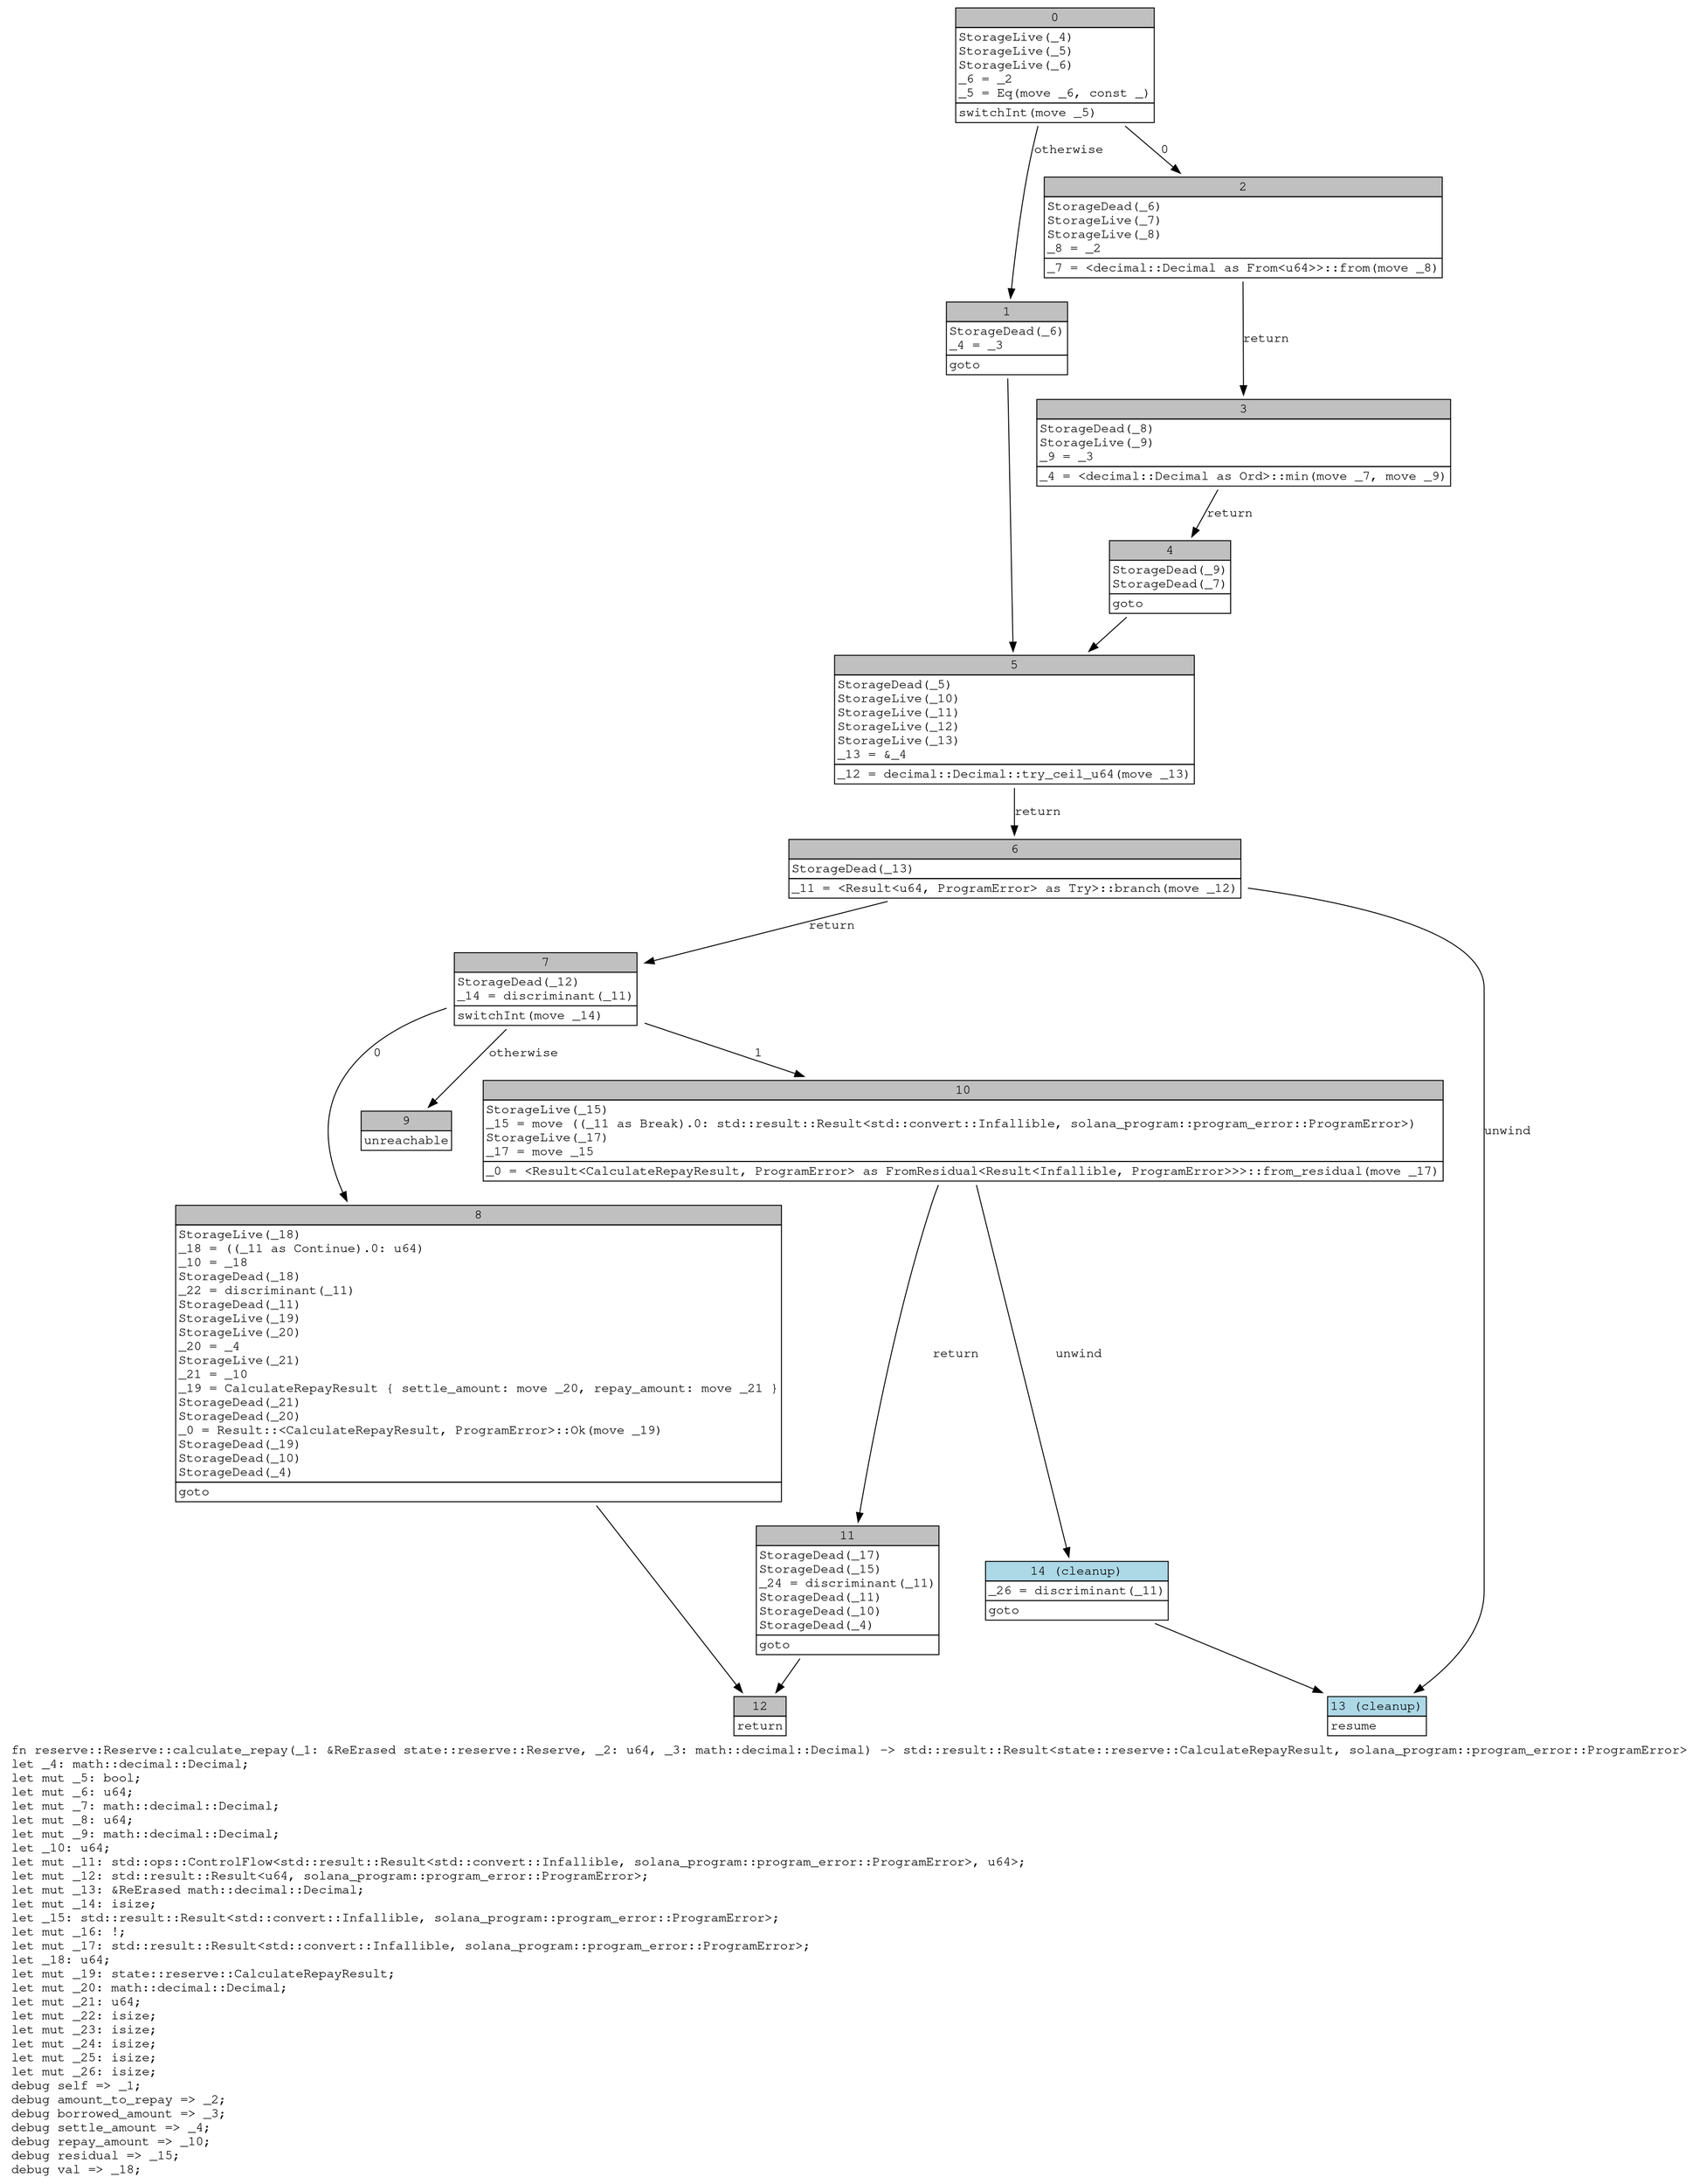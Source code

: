 digraph Mir_0_469 {
    graph [fontname="Courier, monospace"];
    node [fontname="Courier, monospace"];
    edge [fontname="Courier, monospace"];
    label=<fn reserve::Reserve::calculate_repay(_1: &amp;ReErased state::reserve::Reserve, _2: u64, _3: math::decimal::Decimal) -&gt; std::result::Result&lt;state::reserve::CalculateRepayResult, solana_program::program_error::ProgramError&gt;<br align="left"/>let _4: math::decimal::Decimal;<br align="left"/>let mut _5: bool;<br align="left"/>let mut _6: u64;<br align="left"/>let mut _7: math::decimal::Decimal;<br align="left"/>let mut _8: u64;<br align="left"/>let mut _9: math::decimal::Decimal;<br align="left"/>let _10: u64;<br align="left"/>let mut _11: std::ops::ControlFlow&lt;std::result::Result&lt;std::convert::Infallible, solana_program::program_error::ProgramError&gt;, u64&gt;;<br align="left"/>let mut _12: std::result::Result&lt;u64, solana_program::program_error::ProgramError&gt;;<br align="left"/>let mut _13: &amp;ReErased math::decimal::Decimal;<br align="left"/>let mut _14: isize;<br align="left"/>let _15: std::result::Result&lt;std::convert::Infallible, solana_program::program_error::ProgramError&gt;;<br align="left"/>let mut _16: !;<br align="left"/>let mut _17: std::result::Result&lt;std::convert::Infallible, solana_program::program_error::ProgramError&gt;;<br align="left"/>let _18: u64;<br align="left"/>let mut _19: state::reserve::CalculateRepayResult;<br align="left"/>let mut _20: math::decimal::Decimal;<br align="left"/>let mut _21: u64;<br align="left"/>let mut _22: isize;<br align="left"/>let mut _23: isize;<br align="left"/>let mut _24: isize;<br align="left"/>let mut _25: isize;<br align="left"/>let mut _26: isize;<br align="left"/>debug self =&gt; _1;<br align="left"/>debug amount_to_repay =&gt; _2;<br align="left"/>debug borrowed_amount =&gt; _3;<br align="left"/>debug settle_amount =&gt; _4;<br align="left"/>debug repay_amount =&gt; _10;<br align="left"/>debug residual =&gt; _15;<br align="left"/>debug val =&gt; _18;<br align="left"/>>;
    bb0__0_469 [shape="none", label=<<table border="0" cellborder="1" cellspacing="0"><tr><td bgcolor="gray" align="center" colspan="1">0</td></tr><tr><td align="left" balign="left">StorageLive(_4)<br/>StorageLive(_5)<br/>StorageLive(_6)<br/>_6 = _2<br/>_5 = Eq(move _6, const _)<br/></td></tr><tr><td align="left">switchInt(move _5)</td></tr></table>>];
    bb1__0_469 [shape="none", label=<<table border="0" cellborder="1" cellspacing="0"><tr><td bgcolor="gray" align="center" colspan="1">1</td></tr><tr><td align="left" balign="left">StorageDead(_6)<br/>_4 = _3<br/></td></tr><tr><td align="left">goto</td></tr></table>>];
    bb2__0_469 [shape="none", label=<<table border="0" cellborder="1" cellspacing="0"><tr><td bgcolor="gray" align="center" colspan="1">2</td></tr><tr><td align="left" balign="left">StorageDead(_6)<br/>StorageLive(_7)<br/>StorageLive(_8)<br/>_8 = _2<br/></td></tr><tr><td align="left">_7 = &lt;decimal::Decimal as From&lt;u64&gt;&gt;::from(move _8)</td></tr></table>>];
    bb3__0_469 [shape="none", label=<<table border="0" cellborder="1" cellspacing="0"><tr><td bgcolor="gray" align="center" colspan="1">3</td></tr><tr><td align="left" balign="left">StorageDead(_8)<br/>StorageLive(_9)<br/>_9 = _3<br/></td></tr><tr><td align="left">_4 = &lt;decimal::Decimal as Ord&gt;::min(move _7, move _9)</td></tr></table>>];
    bb4__0_469 [shape="none", label=<<table border="0" cellborder="1" cellspacing="0"><tr><td bgcolor="gray" align="center" colspan="1">4</td></tr><tr><td align="left" balign="left">StorageDead(_9)<br/>StorageDead(_7)<br/></td></tr><tr><td align="left">goto</td></tr></table>>];
    bb5__0_469 [shape="none", label=<<table border="0" cellborder="1" cellspacing="0"><tr><td bgcolor="gray" align="center" colspan="1">5</td></tr><tr><td align="left" balign="left">StorageDead(_5)<br/>StorageLive(_10)<br/>StorageLive(_11)<br/>StorageLive(_12)<br/>StorageLive(_13)<br/>_13 = &amp;_4<br/></td></tr><tr><td align="left">_12 = decimal::Decimal::try_ceil_u64(move _13)</td></tr></table>>];
    bb6__0_469 [shape="none", label=<<table border="0" cellborder="1" cellspacing="0"><tr><td bgcolor="gray" align="center" colspan="1">6</td></tr><tr><td align="left" balign="left">StorageDead(_13)<br/></td></tr><tr><td align="left">_11 = &lt;Result&lt;u64, ProgramError&gt; as Try&gt;::branch(move _12)</td></tr></table>>];
    bb7__0_469 [shape="none", label=<<table border="0" cellborder="1" cellspacing="0"><tr><td bgcolor="gray" align="center" colspan="1">7</td></tr><tr><td align="left" balign="left">StorageDead(_12)<br/>_14 = discriminant(_11)<br/></td></tr><tr><td align="left">switchInt(move _14)</td></tr></table>>];
    bb8__0_469 [shape="none", label=<<table border="0" cellborder="1" cellspacing="0"><tr><td bgcolor="gray" align="center" colspan="1">8</td></tr><tr><td align="left" balign="left">StorageLive(_18)<br/>_18 = ((_11 as Continue).0: u64)<br/>_10 = _18<br/>StorageDead(_18)<br/>_22 = discriminant(_11)<br/>StorageDead(_11)<br/>StorageLive(_19)<br/>StorageLive(_20)<br/>_20 = _4<br/>StorageLive(_21)<br/>_21 = _10<br/>_19 = CalculateRepayResult { settle_amount: move _20, repay_amount: move _21 }<br/>StorageDead(_21)<br/>StorageDead(_20)<br/>_0 = Result::&lt;CalculateRepayResult, ProgramError&gt;::Ok(move _19)<br/>StorageDead(_19)<br/>StorageDead(_10)<br/>StorageDead(_4)<br/></td></tr><tr><td align="left">goto</td></tr></table>>];
    bb9__0_469 [shape="none", label=<<table border="0" cellborder="1" cellspacing="0"><tr><td bgcolor="gray" align="center" colspan="1">9</td></tr><tr><td align="left">unreachable</td></tr></table>>];
    bb10__0_469 [shape="none", label=<<table border="0" cellborder="1" cellspacing="0"><tr><td bgcolor="gray" align="center" colspan="1">10</td></tr><tr><td align="left" balign="left">StorageLive(_15)<br/>_15 = move ((_11 as Break).0: std::result::Result&lt;std::convert::Infallible, solana_program::program_error::ProgramError&gt;)<br/>StorageLive(_17)<br/>_17 = move _15<br/></td></tr><tr><td align="left">_0 = &lt;Result&lt;CalculateRepayResult, ProgramError&gt; as FromResidual&lt;Result&lt;Infallible, ProgramError&gt;&gt;&gt;::from_residual(move _17)</td></tr></table>>];
    bb11__0_469 [shape="none", label=<<table border="0" cellborder="1" cellspacing="0"><tr><td bgcolor="gray" align="center" colspan="1">11</td></tr><tr><td align="left" balign="left">StorageDead(_17)<br/>StorageDead(_15)<br/>_24 = discriminant(_11)<br/>StorageDead(_11)<br/>StorageDead(_10)<br/>StorageDead(_4)<br/></td></tr><tr><td align="left">goto</td></tr></table>>];
    bb12__0_469 [shape="none", label=<<table border="0" cellborder="1" cellspacing="0"><tr><td bgcolor="gray" align="center" colspan="1">12</td></tr><tr><td align="left">return</td></tr></table>>];
    bb13__0_469 [shape="none", label=<<table border="0" cellborder="1" cellspacing="0"><tr><td bgcolor="lightblue" align="center" colspan="1">13 (cleanup)</td></tr><tr><td align="left">resume</td></tr></table>>];
    bb14__0_469 [shape="none", label=<<table border="0" cellborder="1" cellspacing="0"><tr><td bgcolor="lightblue" align="center" colspan="1">14 (cleanup)</td></tr><tr><td align="left" balign="left">_26 = discriminant(_11)<br/></td></tr><tr><td align="left">goto</td></tr></table>>];
    bb0__0_469 -> bb2__0_469 [label="0"];
    bb0__0_469 -> bb1__0_469 [label="otherwise"];
    bb1__0_469 -> bb5__0_469 [label=""];
    bb2__0_469 -> bb3__0_469 [label="return"];
    bb3__0_469 -> bb4__0_469 [label="return"];
    bb4__0_469 -> bb5__0_469 [label=""];
    bb5__0_469 -> bb6__0_469 [label="return"];
    bb6__0_469 -> bb7__0_469 [label="return"];
    bb6__0_469 -> bb13__0_469 [label="unwind"];
    bb7__0_469 -> bb8__0_469 [label="0"];
    bb7__0_469 -> bb10__0_469 [label="1"];
    bb7__0_469 -> bb9__0_469 [label="otherwise"];
    bb8__0_469 -> bb12__0_469 [label=""];
    bb10__0_469 -> bb11__0_469 [label="return"];
    bb10__0_469 -> bb14__0_469 [label="unwind"];
    bb11__0_469 -> bb12__0_469 [label=""];
    bb14__0_469 -> bb13__0_469 [label=""];
}
